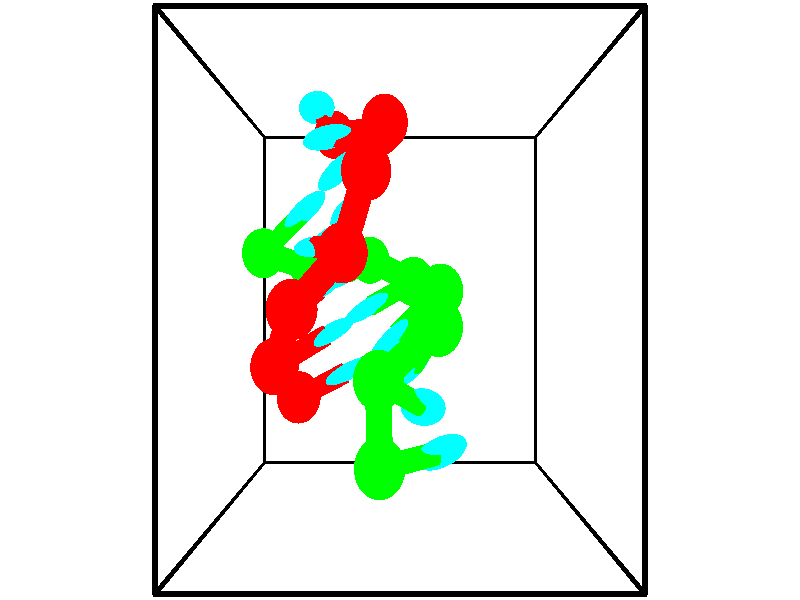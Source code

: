 // switches for output
#declare DRAW_BASES = 1; // possible values are 0, 1; only relevant for DNA ribbons
#declare DRAW_BASES_TYPE = 3; // possible values are 1, 2, 3; only relevant for DNA ribbons
#declare DRAW_FOG = 0; // set to 1 to enable fog

#include "colors.inc"

#include "transforms.inc"
background { rgb <1, 1, 1>}

#default {
   normal{
       ripples 0.25
       frequency 0.20
       turbulence 0.2
       lambda 5
   }
	finish {
		phong 0.1
		phong_size 40.
	}
}

// original window dimensions: 1024x640


// camera settings

camera {
	sky <-0, 1, 0>
	up <-0, 1, 0>
	right 1.6 * <1, 0, 0>
	location <2.5, 2.5, 11.1562>
	look_at <2.5, 2.5, 2.5>
	direction <0, 0, -8.6562>
	angle 67.0682
}


# declare cpy_camera_pos = <2.5, 2.5, 11.1562>;
# if (DRAW_FOG = 1)
fog {
	fog_type 2
	up vnormalize(cpy_camera_pos)
	color rgbt<1,1,1,0.3>
	distance 1e-5
	fog_alt 3e-3
	fog_offset 4
}
# end


// LIGHTS

# declare lum = 6;
global_settings {
	ambient_light rgb lum * <0.05, 0.05, 0.05>
	max_trace_level 15
}# declare cpy_direct_light_amount = 0.25;
light_source
{	1000 * <-1, -1, 1>,
	rgb lum * cpy_direct_light_amount
	parallel
}

light_source
{	1000 * <1, 1, -1>,
	rgb lum * cpy_direct_light_amount
	parallel
}

// strand 0

// nucleotide -1

// particle -1
sphere {
	<1.661031, 4.255689, 3.449560> 0.250000
	pigment { color rgbt <1,0,0,0> }
	no_shadow
}
cylinder {
	<1.588829, 4.316048, 3.838332>,  <1.545508, 4.352263, 4.071596>, 0.100000
	pigment { color rgbt <1,0,0,0> }
	no_shadow
}
cylinder {
	<1.588829, 4.316048, 3.838332>,  <1.661031, 4.255689, 3.449560>, 0.100000
	pigment { color rgbt <1,0,0,0> }
	no_shadow
}

// particle -1
sphere {
	<1.588829, 4.316048, 3.838332> 0.100000
	pigment { color rgbt <1,0,0,0> }
	no_shadow
}
sphere {
	0, 1
	scale<0.080000,0.200000,0.300000>
	matrix <0.328026, -0.922352, 0.204119,
		0.927263, 0.355663, 0.116990,
		-0.180504, 0.150897, 0.971930,
		1.534678, 4.361317, 4.129911>
	pigment { color rgbt <0,1,1,0> }
	no_shadow
}
cylinder {
	<2.266214, 4.199262, 3.921073>,  <1.661031, 4.255689, 3.449560>, 0.130000
	pigment { color rgbt <1,0,0,0> }
	no_shadow
}

// nucleotide -1

// particle -1
sphere {
	<2.266214, 4.199262, 3.921073> 0.250000
	pigment { color rgbt <1,0,0,0> }
	no_shadow
}
cylinder {
	<1.928673, 4.112335, 4.117311>,  <1.726148, 4.060179, 4.235054>, 0.100000
	pigment { color rgbt <1,0,0,0> }
	no_shadow
}
cylinder {
	<1.928673, 4.112335, 4.117311>,  <2.266214, 4.199262, 3.921073>, 0.100000
	pigment { color rgbt <1,0,0,0> }
	no_shadow
}

// particle -1
sphere {
	<1.928673, 4.112335, 4.117311> 0.100000
	pigment { color rgbt <1,0,0,0> }
	no_shadow
}
sphere {
	0, 1
	scale<0.080000,0.200000,0.300000>
	matrix <0.336036, -0.926846, 0.167442,
		0.418318, 0.306154, 0.855149,
		-0.843854, -0.217317, 0.490595,
		1.675517, 4.047140, 4.264490>
	pigment { color rgbt <0,1,1,0> }
	no_shadow
}
cylinder {
	<2.334217, 4.097051, 4.635646>,  <2.266214, 4.199262, 3.921073>, 0.130000
	pigment { color rgbt <1,0,0,0> }
	no_shadow
}

// nucleotide -1

// particle -1
sphere {
	<2.334217, 4.097051, 4.635646> 0.250000
	pigment { color rgbt <1,0,0,0> }
	no_shadow
}
cylinder {
	<2.037231, 3.879341, 4.479434>,  <1.859040, 3.748715, 4.385707>, 0.100000
	pigment { color rgbt <1,0,0,0> }
	no_shadow
}
cylinder {
	<2.037231, 3.879341, 4.479434>,  <2.334217, 4.097051, 4.635646>, 0.100000
	pigment { color rgbt <1,0,0,0> }
	no_shadow
}

// particle -1
sphere {
	<2.037231, 3.879341, 4.479434> 0.100000
	pigment { color rgbt <1,0,0,0> }
	no_shadow
}
sphere {
	0, 1
	scale<0.080000,0.200000,0.300000>
	matrix <0.518780, -0.835996, 0.178823,
		-0.423811, -0.069829, 0.903055,
		-0.742463, -0.544274, -0.390530,
		1.814492, 3.716059, 4.362275>
	pigment { color rgbt <0,1,1,0> }
	no_shadow
}
cylinder {
	<2.162480, 3.574681, 5.131192>,  <2.334217, 4.097051, 4.635646>, 0.130000
	pigment { color rgbt <1,0,0,0> }
	no_shadow
}

// nucleotide -1

// particle -1
sphere {
	<2.162480, 3.574681, 5.131192> 0.250000
	pigment { color rgbt <1,0,0,0> }
	no_shadow
}
cylinder {
	<2.031136, 3.407799, 4.792224>,  <1.952329, 3.307670, 4.588843>, 0.100000
	pigment { color rgbt <1,0,0,0> }
	no_shadow
}
cylinder {
	<2.031136, 3.407799, 4.792224>,  <2.162480, 3.574681, 5.131192>, 0.100000
	pigment { color rgbt <1,0,0,0> }
	no_shadow
}

// particle -1
sphere {
	<2.031136, 3.407799, 4.792224> 0.100000
	pigment { color rgbt <1,0,0,0> }
	no_shadow
}
sphere {
	0, 1
	scale<0.080000,0.200000,0.300000>
	matrix <0.396093, -0.875290, 0.277447,
		-0.857490, -0.244554, 0.452663,
		-0.328361, -0.417205, -0.847419,
		1.932627, 3.282637, 4.537998>
	pigment { color rgbt <0,1,1,0> }
	no_shadow
}
cylinder {
	<1.931520, 2.887000, 5.212308>,  <2.162480, 3.574681, 5.131192>, 0.130000
	pigment { color rgbt <1,0,0,0> }
	no_shadow
}

// nucleotide -1

// particle -1
sphere {
	<1.931520, 2.887000, 5.212308> 0.250000
	pigment { color rgbt <1,0,0,0> }
	no_shadow
}
cylinder {
	<1.723473, 2.942169, 4.875154>,  <1.598644, 2.975271, 4.672862>, 0.100000
	pigment { color rgbt <1,0,0,0> }
	no_shadow
}
cylinder {
	<1.723473, 2.942169, 4.875154>,  <1.931520, 2.887000, 5.212308>, 0.100000
	pigment { color rgbt <1,0,0,0> }
	no_shadow
}

// particle -1
sphere {
	<1.723473, 2.942169, 4.875154> 0.100000
	pigment { color rgbt <1,0,0,0> }
	no_shadow
}
sphere {
	0, 1
	scale<0.080000,0.200000,0.300000>
	matrix <0.162371, -0.952910, -0.256120,
		-0.838518, -0.270073, 0.473231,
		-0.520118, 0.137922, -0.842885,
		1.567437, 2.983546, 4.622289>
	pigment { color rgbt <0,1,1,0> }
	no_shadow
}
cylinder {
	<1.440848, 2.421865, 5.252025>,  <1.931520, 2.887000, 5.212308>, 0.130000
	pigment { color rgbt <1,0,0,0> }
	no_shadow
}

// nucleotide -1

// particle -1
sphere {
	<1.440848, 2.421865, 5.252025> 0.250000
	pigment { color rgbt <1,0,0,0> }
	no_shadow
}
cylinder {
	<1.548576, 2.525047, 4.880880>,  <1.613213, 2.586957, 4.658194>, 0.100000
	pigment { color rgbt <1,0,0,0> }
	no_shadow
}
cylinder {
	<1.548576, 2.525047, 4.880880>,  <1.440848, 2.421865, 5.252025>, 0.100000
	pigment { color rgbt <1,0,0,0> }
	no_shadow
}

// particle -1
sphere {
	<1.548576, 2.525047, 4.880880> 0.100000
	pigment { color rgbt <1,0,0,0> }
	no_shadow
}
sphere {
	0, 1
	scale<0.080000,0.200000,0.300000>
	matrix <0.312726, -0.934673, -0.169080,
		-0.910862, -0.244630, -0.332396,
		0.269320, 0.257957, -0.927860,
		1.629372, 2.602434, 4.602522>
	pigment { color rgbt <0,1,1,0> }
	no_shadow
}
cylinder {
	<1.180688, 1.917189, 4.802709>,  <1.440848, 2.421865, 5.252025>, 0.130000
	pigment { color rgbt <1,0,0,0> }
	no_shadow
}

// nucleotide -1

// particle -1
sphere {
	<1.180688, 1.917189, 4.802709> 0.250000
	pigment { color rgbt <1,0,0,0> }
	no_shadow
}
cylinder {
	<1.493877, 2.077583, 4.612483>,  <1.681791, 2.173820, 4.498347>, 0.100000
	pigment { color rgbt <1,0,0,0> }
	no_shadow
}
cylinder {
	<1.493877, 2.077583, 4.612483>,  <1.180688, 1.917189, 4.802709>, 0.100000
	pigment { color rgbt <1,0,0,0> }
	no_shadow
}

// particle -1
sphere {
	<1.493877, 2.077583, 4.612483> 0.100000
	pigment { color rgbt <1,0,0,0> }
	no_shadow
}
sphere {
	0, 1
	scale<0.080000,0.200000,0.300000>
	matrix <0.383718, -0.913063, -0.138120,
		-0.489605, -0.074338, -0.868770,
		0.782973, 0.400987, -0.475565,
		1.728769, 2.197879, 4.469813>
	pigment { color rgbt <0,1,1,0> }
	no_shadow
}
cylinder {
	<1.328219, 1.560960, 4.162535>,  <1.180688, 1.917189, 4.802709>, 0.130000
	pigment { color rgbt <1,0,0,0> }
	no_shadow
}

// nucleotide -1

// particle -1
sphere {
	<1.328219, 1.560960, 4.162535> 0.250000
	pigment { color rgbt <1,0,0,0> }
	no_shadow
}
cylinder {
	<1.669170, 1.718491, 4.300144>,  <1.873741, 1.813009, 4.382710>, 0.100000
	pigment { color rgbt <1,0,0,0> }
	no_shadow
}
cylinder {
	<1.669170, 1.718491, 4.300144>,  <1.328219, 1.560960, 4.162535>, 0.100000
	pigment { color rgbt <1,0,0,0> }
	no_shadow
}

// particle -1
sphere {
	<1.669170, 1.718491, 4.300144> 0.100000
	pigment { color rgbt <1,0,0,0> }
	no_shadow
}
sphere {
	0, 1
	scale<0.080000,0.200000,0.300000>
	matrix <0.398478, -0.915188, 0.060377,
		0.338624, 0.085621, -0.937018,
		0.852379, 0.393826, 0.344022,
		1.924884, 1.836638, 4.403351>
	pigment { color rgbt <0,1,1,0> }
	no_shadow
}
// strand 1

// nucleotide -1

// particle -1
sphere {
	<2.302331, 1.133848, 5.280022> 0.250000
	pigment { color rgbt <0,1,0,0> }
	no_shadow
}
cylinder {
	<2.657867, 1.170181, 5.100372>,  <2.871189, 1.191981, 4.992582>, 0.100000
	pigment { color rgbt <0,1,0,0> }
	no_shadow
}
cylinder {
	<2.657867, 1.170181, 5.100372>,  <2.302331, 1.133848, 5.280022>, 0.100000
	pigment { color rgbt <0,1,0,0> }
	no_shadow
}

// particle -1
sphere {
	<2.657867, 1.170181, 5.100372> 0.100000
	pigment { color rgbt <0,1,0,0> }
	no_shadow
}
sphere {
	0, 1
	scale<0.080000,0.200000,0.300000>
	matrix <-0.406395, 0.609056, -0.681097,
		0.211676, 0.787909, 0.578268,
		0.888840, 0.090834, -0.449125,
		2.924519, 1.197431, 4.965635>
	pigment { color rgbt <0,1,1,0> }
	no_shadow
}
cylinder {
	<2.286149, 1.840892, 5.209767>,  <2.302331, 1.133848, 5.280022>, 0.130000
	pigment { color rgbt <0,1,0,0> }
	no_shadow
}

// nucleotide -1

// particle -1
sphere {
	<2.286149, 1.840892, 5.209767> 0.250000
	pigment { color rgbt <0,1,0,0> }
	no_shadow
}
cylinder {
	<2.549919, 1.675926, 4.958349>,  <2.708181, 1.576947, 4.807498>, 0.100000
	pigment { color rgbt <0,1,0,0> }
	no_shadow
}
cylinder {
	<2.549919, 1.675926, 4.958349>,  <2.286149, 1.840892, 5.209767>, 0.100000
	pigment { color rgbt <0,1,0,0> }
	no_shadow
}

// particle -1
sphere {
	<2.549919, 1.675926, 4.958349> 0.100000
	pigment { color rgbt <0,1,0,0> }
	no_shadow
}
sphere {
	0, 1
	scale<0.080000,0.200000,0.300000>
	matrix <-0.284146, 0.637334, -0.716286,
		0.696002, 0.650937, 0.303089,
		0.659426, -0.412415, -0.628547,
		2.747747, 1.552202, 4.769785>
	pigment { color rgbt <0,1,1,0> }
	no_shadow
}
cylinder {
	<2.881423, 2.273812, 5.093713>,  <2.286149, 1.840892, 5.209767>, 0.130000
	pigment { color rgbt <0,1,0,0> }
	no_shadow
}

// nucleotide -1

// particle -1
sphere {
	<2.881423, 2.273812, 5.093713> 0.250000
	pigment { color rgbt <0,1,0,0> }
	no_shadow
}
cylinder {
	<2.741913, 2.052788, 4.790917>,  <2.658207, 1.920173, 4.609240>, 0.100000
	pigment { color rgbt <0,1,0,0> }
	no_shadow
}
cylinder {
	<2.741913, 2.052788, 4.790917>,  <2.881423, 2.273812, 5.093713>, 0.100000
	pigment { color rgbt <0,1,0,0> }
	no_shadow
}

// particle -1
sphere {
	<2.741913, 2.052788, 4.790917> 0.100000
	pigment { color rgbt <0,1,0,0> }
	no_shadow
}
sphere {
	0, 1
	scale<0.080000,0.200000,0.300000>
	matrix <-0.538288, 0.779301, -0.320836,
		0.767205, 0.295579, -0.569236,
		-0.348774, -0.552560, -0.756990,
		2.637280, 1.887020, 4.563821>
	pigment { color rgbt <0,1,1,0> }
	no_shadow
}
cylinder {
	<2.947022, 2.583590, 4.487435>,  <2.881423, 2.273812, 5.093713>, 0.130000
	pigment { color rgbt <0,1,0,0> }
	no_shadow
}

// nucleotide -1

// particle -1
sphere {
	<2.947022, 2.583590, 4.487435> 0.250000
	pigment { color rgbt <0,1,0,0> }
	no_shadow
}
cylinder {
	<2.640923, 2.331238, 4.436236>,  <2.457263, 2.179826, 4.405516>, 0.100000
	pigment { color rgbt <0,1,0,0> }
	no_shadow
}
cylinder {
	<2.640923, 2.331238, 4.436236>,  <2.947022, 2.583590, 4.487435>, 0.100000
	pigment { color rgbt <0,1,0,0> }
	no_shadow
}

// particle -1
sphere {
	<2.640923, 2.331238, 4.436236> 0.100000
	pigment { color rgbt <0,1,0,0> }
	no_shadow
}
sphere {
	0, 1
	scale<0.080000,0.200000,0.300000>
	matrix <-0.590697, 0.767213, -0.249923,
		0.255873, -0.115645, -0.959768,
		-0.765249, -0.630881, -0.127998,
		2.411348, 2.141973, 4.397837>
	pigment { color rgbt <0,1,1,0> }
	no_shadow
}
cylinder {
	<2.661382, 2.687615, 3.807217>,  <2.947022, 2.583590, 4.487435>, 0.130000
	pigment { color rgbt <0,1,0,0> }
	no_shadow
}

// nucleotide -1

// particle -1
sphere {
	<2.661382, 2.687615, 3.807217> 0.250000
	pigment { color rgbt <0,1,0,0> }
	no_shadow
}
cylinder {
	<2.352234, 2.536285, 4.010998>,  <2.166745, 2.445488, 4.133266>, 0.100000
	pigment { color rgbt <0,1,0,0> }
	no_shadow
}
cylinder {
	<2.352234, 2.536285, 4.010998>,  <2.661382, 2.687615, 3.807217>, 0.100000
	pigment { color rgbt <0,1,0,0> }
	no_shadow
}

// particle -1
sphere {
	<2.352234, 2.536285, 4.010998> 0.100000
	pigment { color rgbt <0,1,0,0> }
	no_shadow
}
sphere {
	0, 1
	scale<0.080000,0.200000,0.300000>
	matrix <-0.496573, 0.860426, -0.114373,
		-0.395076, -0.341376, -0.852864,
		-0.772871, -0.378323, 0.509452,
		2.120373, 2.422788, 4.163833>
	pigment { color rgbt <0,1,1,0> }
	no_shadow
}
cylinder {
	<2.116294, 2.922471, 3.457075>,  <2.661382, 2.687615, 3.807217>, 0.130000
	pigment { color rgbt <0,1,0,0> }
	no_shadow
}

// nucleotide -1

// particle -1
sphere {
	<2.116294, 2.922471, 3.457075> 0.250000
	pigment { color rgbt <0,1,0,0> }
	no_shadow
}
cylinder {
	<1.978897, 2.826965, 3.820395>,  <1.896459, 2.769662, 4.038386>, 0.100000
	pigment { color rgbt <0,1,0,0> }
	no_shadow
}
cylinder {
	<1.978897, 2.826965, 3.820395>,  <2.116294, 2.922471, 3.457075>, 0.100000
	pigment { color rgbt <0,1,0,0> }
	no_shadow
}

// particle -1
sphere {
	<1.978897, 2.826965, 3.820395> 0.100000
	pigment { color rgbt <0,1,0,0> }
	no_shadow
}
sphere {
	0, 1
	scale<0.080000,0.200000,0.300000>
	matrix <-0.567925, 0.823079, 0.001590,
		-0.747980, -0.515299, -0.418321,
		-0.343491, -0.238764, 0.908298,
		1.875850, 2.755336, 4.092884>
	pigment { color rgbt <0,1,1,0> }
	no_shadow
}
cylinder {
	<1.358221, 2.837743, 3.464319>,  <2.116294, 2.922471, 3.457075>, 0.130000
	pigment { color rgbt <0,1,0,0> }
	no_shadow
}

// nucleotide -1

// particle -1
sphere {
	<1.358221, 2.837743, 3.464319> 0.250000
	pigment { color rgbt <0,1,0,0> }
	no_shadow
}
cylinder {
	<1.507774, 2.971153, 3.810492>,  <1.597507, 3.051200, 4.018195>, 0.100000
	pigment { color rgbt <0,1,0,0> }
	no_shadow
}
cylinder {
	<1.507774, 2.971153, 3.810492>,  <1.358221, 2.837743, 3.464319>, 0.100000
	pigment { color rgbt <0,1,0,0> }
	no_shadow
}

// particle -1
sphere {
	<1.507774, 2.971153, 3.810492> 0.100000
	pigment { color rgbt <0,1,0,0> }
	no_shadow
}
sphere {
	0, 1
	scale<0.080000,0.200000,0.300000>
	matrix <-0.516776, 0.849752, -0.104226,
		-0.770164, -0.408265, 0.490068,
		0.373884, 0.333527, 0.865431,
		1.619940, 3.071211, 4.070121>
	pigment { color rgbt <0,1,1,0> }
	no_shadow
}
cylinder {
	<0.855687, 2.968520, 3.883759>,  <1.358221, 2.837743, 3.464319>, 0.130000
	pigment { color rgbt <0,1,0,0> }
	no_shadow
}

// nucleotide -1

// particle -1
sphere {
	<0.855687, 2.968520, 3.883759> 0.250000
	pigment { color rgbt <0,1,0,0> }
	no_shadow
}
cylinder {
	<1.159950, 3.197708, 4.005813>,  <1.342508, 3.335221, 4.079045>, 0.100000
	pigment { color rgbt <0,1,0,0> }
	no_shadow
}
cylinder {
	<1.159950, 3.197708, 4.005813>,  <0.855687, 2.968520, 3.883759>, 0.100000
	pigment { color rgbt <0,1,0,0> }
	no_shadow
}

// particle -1
sphere {
	<1.159950, 3.197708, 4.005813> 0.100000
	pigment { color rgbt <0,1,0,0> }
	no_shadow
}
sphere {
	0, 1
	scale<0.080000,0.200000,0.300000>
	matrix <-0.543150, 0.819177, -0.184223,
		-0.355513, -0.025604, 0.934321,
		0.760657, 0.572970, 0.305135,
		1.388147, 3.369599, 4.097353>
	pigment { color rgbt <0,1,1,0> }
	no_shadow
}
// box output
cylinder {
	<0.000000, 0.000000, 0.000000>,  <5.000000, 0.000000, 0.000000>, 0.025000
	pigment { color rgbt <0,0,0,0> }
	no_shadow
}
cylinder {
	<0.000000, 0.000000, 0.000000>,  <0.000000, 5.000000, 0.000000>, 0.025000
	pigment { color rgbt <0,0,0,0> }
	no_shadow
}
cylinder {
	<0.000000, 0.000000, 0.000000>,  <0.000000, 0.000000, 5.000000>, 0.025000
	pigment { color rgbt <0,0,0,0> }
	no_shadow
}
cylinder {
	<5.000000, 5.000000, 5.000000>,  <0.000000, 5.000000, 5.000000>, 0.025000
	pigment { color rgbt <0,0,0,0> }
	no_shadow
}
cylinder {
	<5.000000, 5.000000, 5.000000>,  <5.000000, 0.000000, 5.000000>, 0.025000
	pigment { color rgbt <0,0,0,0> }
	no_shadow
}
cylinder {
	<5.000000, 5.000000, 5.000000>,  <5.000000, 5.000000, 0.000000>, 0.025000
	pigment { color rgbt <0,0,0,0> }
	no_shadow
}
cylinder {
	<0.000000, 0.000000, 5.000000>,  <0.000000, 5.000000, 5.000000>, 0.025000
	pigment { color rgbt <0,0,0,0> }
	no_shadow
}
cylinder {
	<0.000000, 0.000000, 5.000000>,  <5.000000, 0.000000, 5.000000>, 0.025000
	pigment { color rgbt <0,0,0,0> }
	no_shadow
}
cylinder {
	<5.000000, 5.000000, 0.000000>,  <0.000000, 5.000000, 0.000000>, 0.025000
	pigment { color rgbt <0,0,0,0> }
	no_shadow
}
cylinder {
	<5.000000, 5.000000, 0.000000>,  <5.000000, 0.000000, 0.000000>, 0.025000
	pigment { color rgbt <0,0,0,0> }
	no_shadow
}
cylinder {
	<5.000000, 0.000000, 5.000000>,  <5.000000, 0.000000, 0.000000>, 0.025000
	pigment { color rgbt <0,0,0,0> }
	no_shadow
}
cylinder {
	<0.000000, 5.000000, 0.000000>,  <0.000000, 5.000000, 5.000000>, 0.025000
	pigment { color rgbt <0,0,0,0> }
	no_shadow
}
// end of box output
